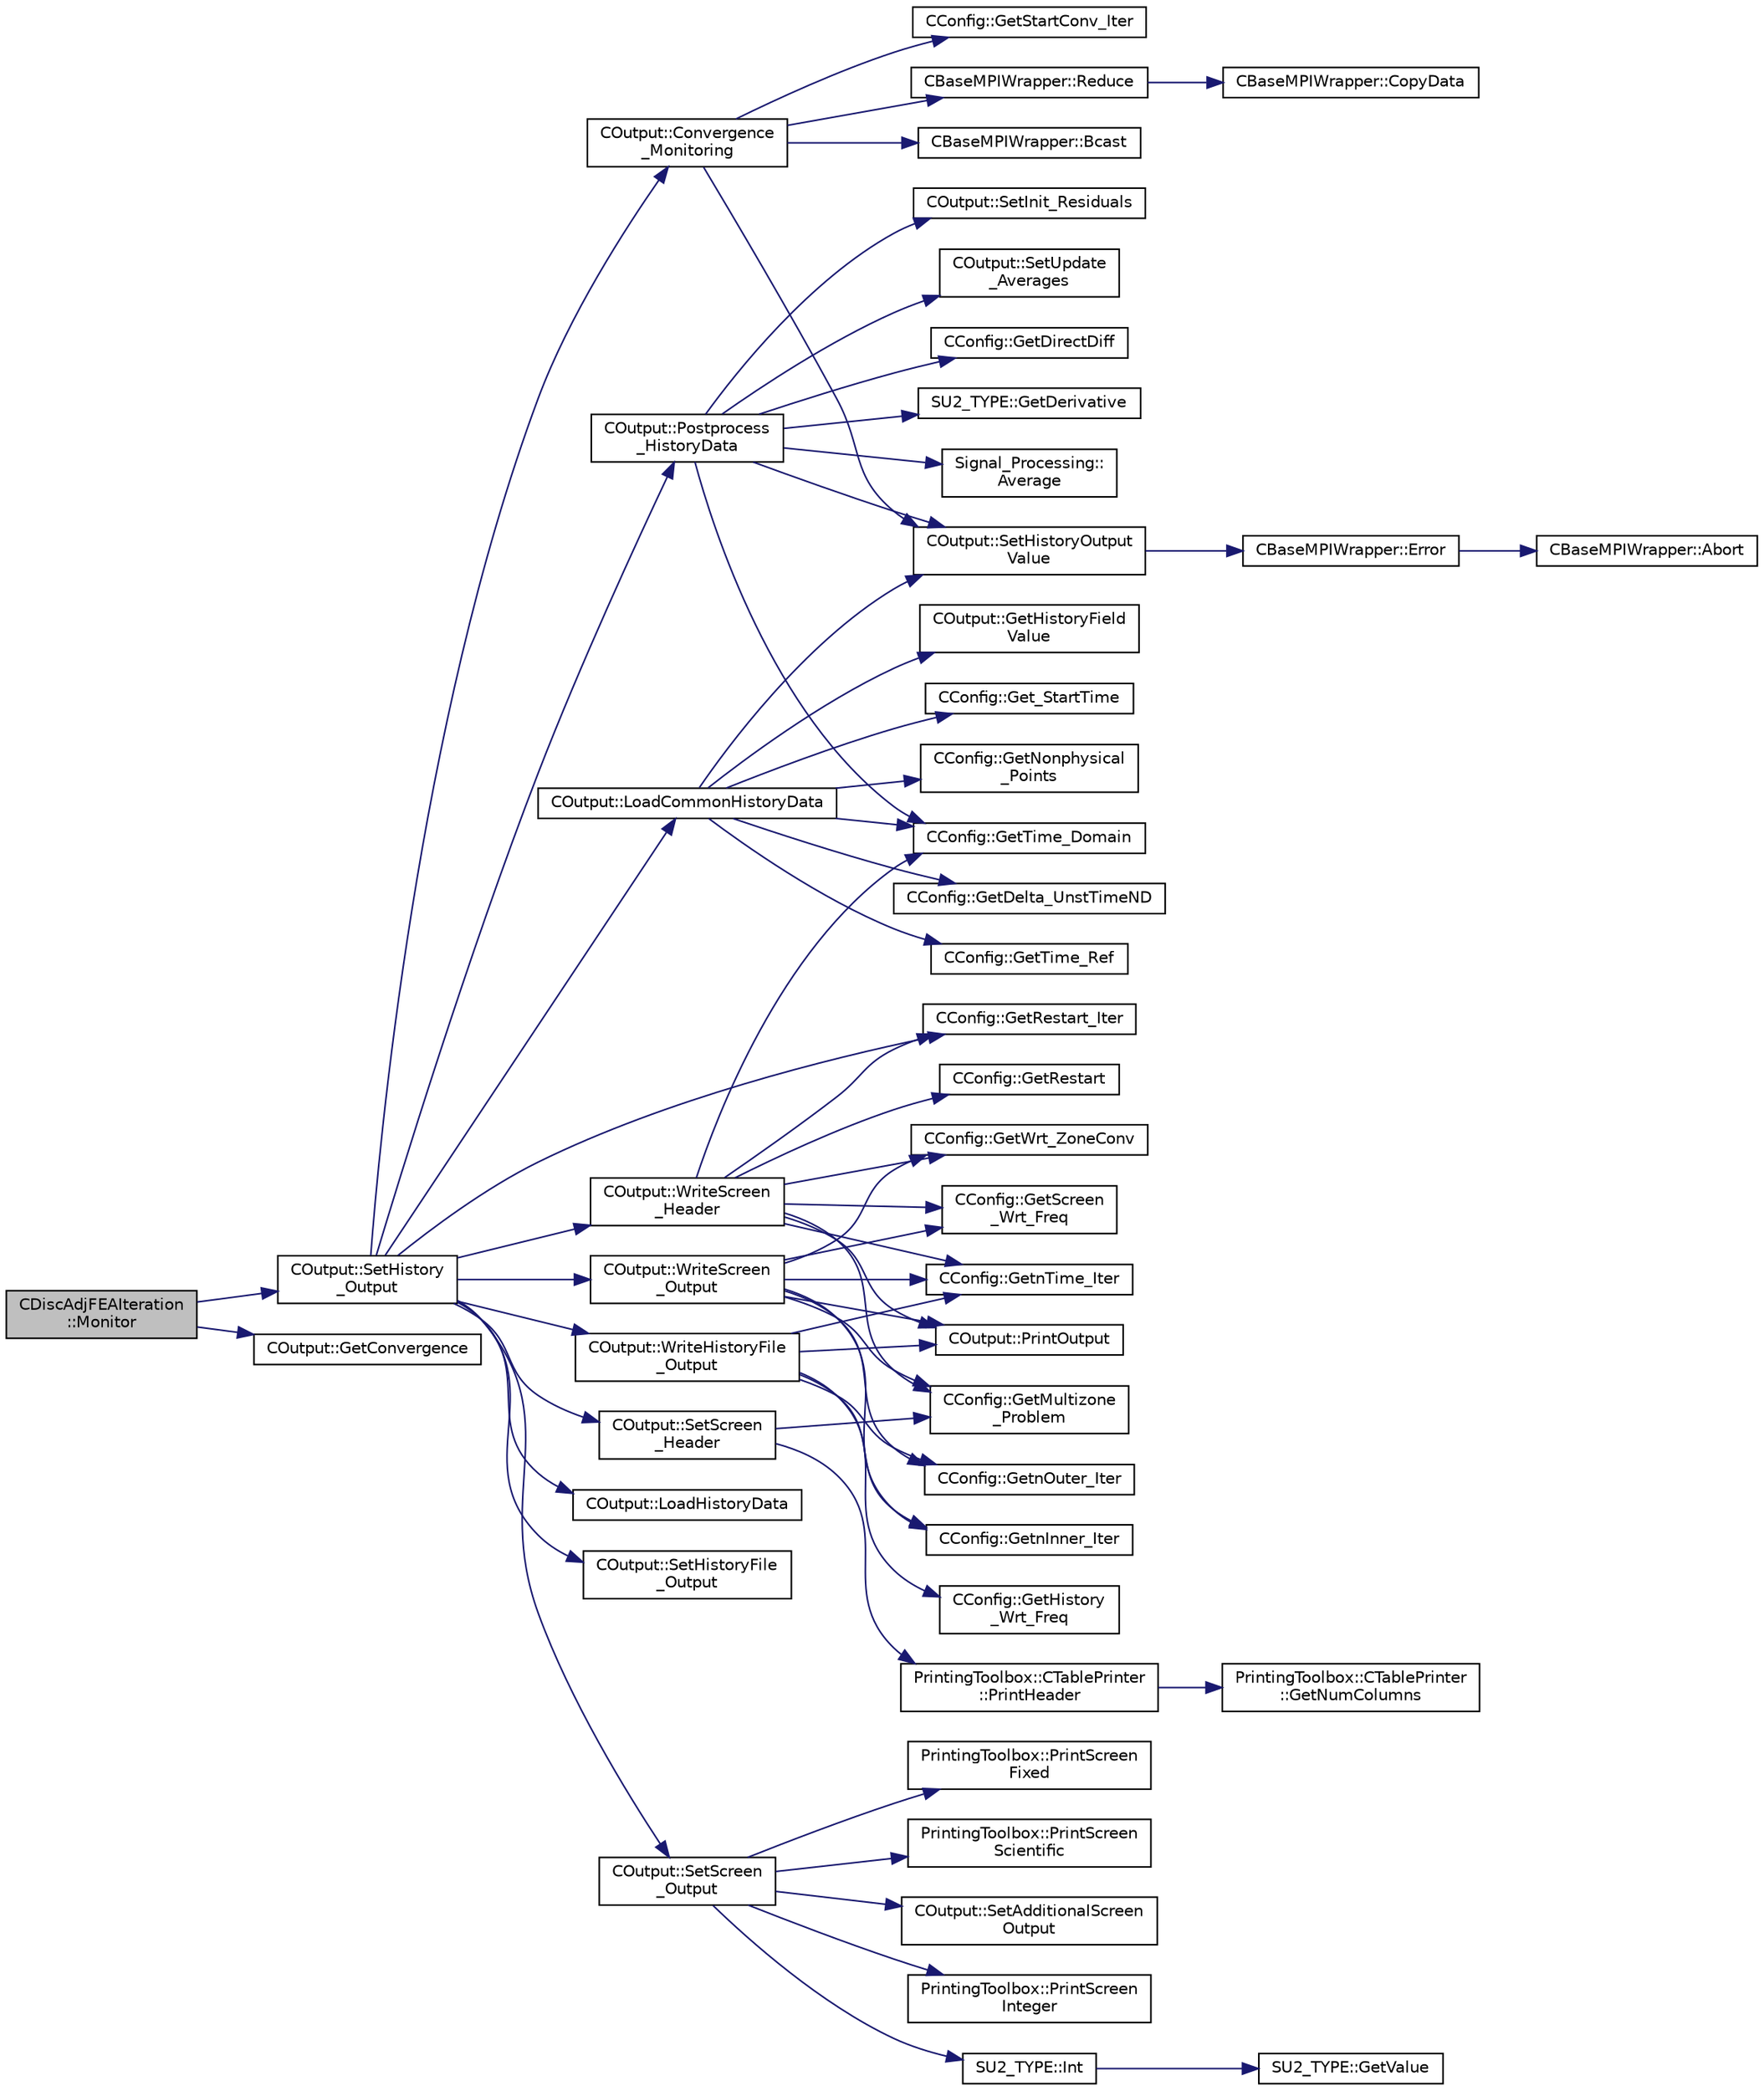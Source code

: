 digraph "CDiscAdjFEAIteration::Monitor"
{
  edge [fontname="Helvetica",fontsize="10",labelfontname="Helvetica",labelfontsize="10"];
  node [fontname="Helvetica",fontsize="10",shape=record];
  rankdir="LR";
  Node35 [label="CDiscAdjFEAIteration\l::Monitor",height=0.2,width=0.4,color="black", fillcolor="grey75", style="filled", fontcolor="black"];
  Node35 -> Node36 [color="midnightblue",fontsize="10",style="solid",fontname="Helvetica"];
  Node36 [label="COutput::SetHistory\l_Output",height=0.2,width=0.4,color="black", fillcolor="white", style="filled",URL="$class_c_output.html#acf84143df1a158647605c980ecae2d7c",tooltip="Collects history data from the solvers, monitors the convergence and writes to screen and history fil..."];
  Node36 -> Node37 [color="midnightblue",fontsize="10",style="solid",fontname="Helvetica"];
  Node37 [label="CConfig::GetRestart_Iter",height=0.2,width=0.4,color="black", fillcolor="white", style="filled",URL="$class_c_config.html#adc13797fe94c17845a382dc34f706cfb",tooltip="Get the restart iteration. "];
  Node36 -> Node38 [color="midnightblue",fontsize="10",style="solid",fontname="Helvetica"];
  Node38 [label="COutput::LoadCommonHistoryData",height=0.2,width=0.4,color="black", fillcolor="white", style="filled",URL="$class_c_output.html#aa767bd68c5606524b19f1957b9bf4ce8",tooltip="Load values of the history fields common for all solvers. "];
  Node38 -> Node39 [color="midnightblue",fontsize="10",style="solid",fontname="Helvetica"];
  Node39 [label="COutput::SetHistoryOutput\lValue",height=0.2,width=0.4,color="black", fillcolor="white", style="filled",URL="$class_c_output.html#a1c1f836992f419544472329a44b8836e",tooltip="Set the value of a history output field. "];
  Node39 -> Node40 [color="midnightblue",fontsize="10",style="solid",fontname="Helvetica"];
  Node40 [label="CBaseMPIWrapper::Error",height=0.2,width=0.4,color="black", fillcolor="white", style="filled",URL="$class_c_base_m_p_i_wrapper.html#a04457c47629bda56704e6a8804833eeb"];
  Node40 -> Node41 [color="midnightblue",fontsize="10",style="solid",fontname="Helvetica"];
  Node41 [label="CBaseMPIWrapper::Abort",height=0.2,width=0.4,color="black", fillcolor="white", style="filled",URL="$class_c_base_m_p_i_wrapper.html#a21ef5681e2acb532d345e9bab173ef07"];
  Node38 -> Node42 [color="midnightblue",fontsize="10",style="solid",fontname="Helvetica"];
  Node42 [label="CConfig::GetTime_Domain",height=0.2,width=0.4,color="black", fillcolor="white", style="filled",URL="$class_c_config.html#a6a11350b3c8d7577318be43cda6f7292",tooltip="Check if the multizone problem is solved for time domain. "];
  Node38 -> Node43 [color="midnightblue",fontsize="10",style="solid",fontname="Helvetica"];
  Node43 [label="CConfig::GetDelta_UnstTimeND",height=0.2,width=0.4,color="black", fillcolor="white", style="filled",URL="$class_c_config.html#a417b45d0da107126e803258901f57920",tooltip="If we are prforming an unsteady simulation, there is only one value of the time step for the complete..."];
  Node38 -> Node44 [color="midnightblue",fontsize="10",style="solid",fontname="Helvetica"];
  Node44 [label="CConfig::GetTime_Ref",height=0.2,width=0.4,color="black", fillcolor="white", style="filled",URL="$class_c_config.html#a08a17689e8bcd7b952b530fcb5a44842",tooltip="Get the value of the reference time for non-dimensionalization. "];
  Node38 -> Node45 [color="midnightblue",fontsize="10",style="solid",fontname="Helvetica"];
  Node45 [label="COutput::GetHistoryField\lValue",height=0.2,width=0.4,color="black", fillcolor="white", style="filled",URL="$class_c_output.html#aee0f98850225dbdba4f30b0d4fc63e77",tooltip="Get the value of particular history output field. "];
  Node38 -> Node46 [color="midnightblue",fontsize="10",style="solid",fontname="Helvetica"];
  Node46 [label="CConfig::Get_StartTime",height=0.2,width=0.4,color="black", fillcolor="white", style="filled",URL="$class_c_config.html#a095703548c09dae5de04721361933289",tooltip="Get the start time to track a phase of the code (preprocessing, compute, output). ..."];
  Node38 -> Node47 [color="midnightblue",fontsize="10",style="solid",fontname="Helvetica"];
  Node47 [label="CConfig::GetNonphysical\l_Points",height=0.2,width=0.4,color="black", fillcolor="white", style="filled",URL="$class_c_config.html#a802f454882362d0e3855c881bfedfa9f",tooltip="Get the current number of non-physical nodes in the solution. "];
  Node36 -> Node48 [color="midnightblue",fontsize="10",style="solid",fontname="Helvetica"];
  Node48 [label="COutput::LoadHistoryData",height=0.2,width=0.4,color="black", fillcolor="white", style="filled",URL="$class_c_output.html#a0e243627ea7e1ef04e68cd9b51d2736b",tooltip="Load the history output field values. "];
  Node36 -> Node49 [color="midnightblue",fontsize="10",style="solid",fontname="Helvetica"];
  Node49 [label="COutput::Convergence\l_Monitoring",height=0.2,width=0.4,color="black", fillcolor="white", style="filled",URL="$class_c_output.html#ad6a512715652bcf82c907b92da4302b8",tooltip="Monitor the convergence of an output field. "];
  Node49 -> Node50 [color="midnightblue",fontsize="10",style="solid",fontname="Helvetica"];
  Node50 [label="CConfig::GetStartConv_Iter",height=0.2,width=0.4,color="black", fillcolor="white", style="filled",URL="$class_c_config.html#a31f05501521eae78c33bf19374b5e0de",tooltip="Get the number of iterations that are not considered in the convergence criteria. ..."];
  Node49 -> Node39 [color="midnightblue",fontsize="10",style="solid",fontname="Helvetica"];
  Node49 -> Node51 [color="midnightblue",fontsize="10",style="solid",fontname="Helvetica"];
  Node51 [label="CBaseMPIWrapper::Reduce",height=0.2,width=0.4,color="black", fillcolor="white", style="filled",URL="$class_c_base_m_p_i_wrapper.html#a860dfcee07be04be175e06d342e0fc68"];
  Node51 -> Node52 [color="midnightblue",fontsize="10",style="solid",fontname="Helvetica"];
  Node52 [label="CBaseMPIWrapper::CopyData",height=0.2,width=0.4,color="black", fillcolor="white", style="filled",URL="$class_c_base_m_p_i_wrapper.html#a4725cc1dd65b161b483e812a538a5e36"];
  Node49 -> Node53 [color="midnightblue",fontsize="10",style="solid",fontname="Helvetica"];
  Node53 [label="CBaseMPIWrapper::Bcast",height=0.2,width=0.4,color="black", fillcolor="white", style="filled",URL="$class_c_base_m_p_i_wrapper.html#ae816a2f124ea5ae95337418462514df5"];
  Node36 -> Node54 [color="midnightblue",fontsize="10",style="solid",fontname="Helvetica"];
  Node54 [label="COutput::Postprocess\l_HistoryData",height=0.2,width=0.4,color="black", fillcolor="white", style="filled",URL="$class_c_output.html#ab2286efe6e4b78dd0daf13d2f1a6f886",tooltip="Postprocess_HistoryData. "];
  Node54 -> Node55 [color="midnightblue",fontsize="10",style="solid",fontname="Helvetica"];
  Node55 [label="Signal_Processing::\lAverage",height=0.2,width=0.4,color="black", fillcolor="white", style="filled",URL="$namespace_signal___processing.html#aec2994f4f2c021bc2888a3d0b23a6a6c"];
  Node54 -> Node56 [color="midnightblue",fontsize="10",style="solid",fontname="Helvetica"];
  Node56 [label="COutput::SetInit_Residuals",height=0.2,width=0.4,color="black", fillcolor="white", style="filled",URL="$class_c_output.html#a645d669c1ee8eb8a56b92da70d9580af",tooltip="Check whether the base values for relative residuals should be initialized. "];
  Node54 -> Node39 [color="midnightblue",fontsize="10",style="solid",fontname="Helvetica"];
  Node54 -> Node57 [color="midnightblue",fontsize="10",style="solid",fontname="Helvetica"];
  Node57 [label="COutput::SetUpdate\l_Averages",height=0.2,width=0.4,color="black", fillcolor="white", style="filled",URL="$class_c_output.html#a93124da0c600a906813ff48a7c0d86ed",tooltip="Check whether the averaged values should be updated. "];
  Node54 -> Node42 [color="midnightblue",fontsize="10",style="solid",fontname="Helvetica"];
  Node54 -> Node58 [color="midnightblue",fontsize="10",style="solid",fontname="Helvetica"];
  Node58 [label="CConfig::GetDirectDiff",height=0.2,width=0.4,color="black", fillcolor="white", style="filled",URL="$class_c_config.html#a16fdb3ee7c760f2f129778f6162a1fe4",tooltip="Get the direct differentation method. "];
  Node54 -> Node59 [color="midnightblue",fontsize="10",style="solid",fontname="Helvetica"];
  Node59 [label="SU2_TYPE::GetDerivative",height=0.2,width=0.4,color="black", fillcolor="white", style="filled",URL="$namespace_s_u2___t_y_p_e.html#aaf4331164217013b2f05dda28329fcb1",tooltip="Get the derivative value of the datatype (needs to be implemented for each new type). "];
  Node36 -> Node60 [color="midnightblue",fontsize="10",style="solid",fontname="Helvetica"];
  Node60 [label="COutput::WriteHistoryFile\l_Output",height=0.2,width=0.4,color="black", fillcolor="white", style="filled",URL="$class_c_output.html#ada04c152de1fb324a8e9f849eee6874c",tooltip="Determines if the history file output. "];
  Node60 -> Node61 [color="midnightblue",fontsize="10",style="solid",fontname="Helvetica"];
  Node61 [label="CConfig::GetHistory\l_Wrt_Freq",height=0.2,width=0.4,color="black", fillcolor="white", style="filled",URL="$class_c_config.html#a6e95e3892463f68063c546d65d8c375c",tooltip="GetHistory_Wrt_Freq_Inner. "];
  Node60 -> Node62 [color="midnightblue",fontsize="10",style="solid",fontname="Helvetica"];
  Node62 [label="COutput::PrintOutput",height=0.2,width=0.4,color="black", fillcolor="white", style="filled",URL="$class_c_output.html#af0c23405e1093223066c9c79ee13985a",tooltip="Check whether we should print output. "];
  Node60 -> Node63 [color="midnightblue",fontsize="10",style="solid",fontname="Helvetica"];
  Node63 [label="CConfig::GetnTime_Iter",height=0.2,width=0.4,color="black", fillcolor="white", style="filled",URL="$class_c_config.html#ace224394bbd9137de2367a6bd1cc9dcd",tooltip="Get the number of time iterations. "];
  Node60 -> Node64 [color="midnightblue",fontsize="10",style="solid",fontname="Helvetica"];
  Node64 [label="CConfig::GetnOuter_Iter",height=0.2,width=0.4,color="black", fillcolor="white", style="filled",URL="$class_c_config.html#ac064f9d284f2fd5d74beaf2f046f82fd",tooltip="Get the number of outer iterations. "];
  Node60 -> Node65 [color="midnightblue",fontsize="10",style="solid",fontname="Helvetica"];
  Node65 [label="CConfig::GetnInner_Iter",height=0.2,width=0.4,color="black", fillcolor="white", style="filled",URL="$class_c_config.html#a448aa905877c21aae95be81e73fbb27c",tooltip="Get the number of inner iterations. "];
  Node36 -> Node66 [color="midnightblue",fontsize="10",style="solid",fontname="Helvetica"];
  Node66 [label="COutput::SetHistoryFile\l_Output",height=0.2,width=0.4,color="black", fillcolor="white", style="filled",URL="$class_c_output.html#a9d18bdc4aed0b3fba134e21f0226ad9f",tooltip="Write the history file output. "];
  Node36 -> Node67 [color="midnightblue",fontsize="10",style="solid",fontname="Helvetica"];
  Node67 [label="COutput::WriteScreen\l_Header",height=0.2,width=0.4,color="black", fillcolor="white", style="filled",URL="$class_c_output.html#a7a41d80c37c65203f4397e24676dd76b",tooltip="Determines if the screen header should be written. "];
  Node67 -> Node68 [color="midnightblue",fontsize="10",style="solid",fontname="Helvetica"];
  Node68 [label="CConfig::GetRestart",height=0.2,width=0.4,color="black", fillcolor="white", style="filled",URL="$class_c_config.html#ae2c8a1c09ca98735256b4ed53642ada5",tooltip="Provides the restart information. "];
  Node67 -> Node42 [color="midnightblue",fontsize="10",style="solid",fontname="Helvetica"];
  Node67 -> Node37 [color="midnightblue",fontsize="10",style="solid",fontname="Helvetica"];
  Node67 -> Node69 [color="midnightblue",fontsize="10",style="solid",fontname="Helvetica"];
  Node69 [label="CConfig::GetScreen\l_Wrt_Freq",height=0.2,width=0.4,color="black", fillcolor="white", style="filled",URL="$class_c_config.html#ade360779f0fcdd59ba60da1a35efe2ec",tooltip="GetScreen_Wrt_Freq_Inner. "];
  Node67 -> Node70 [color="midnightblue",fontsize="10",style="solid",fontname="Helvetica"];
  Node70 [label="CConfig::GetMultizone\l_Problem",height=0.2,width=0.4,color="black", fillcolor="white", style="filled",URL="$class_c_config.html#ad9233b666b21e43c18592925be61cc9b",tooltip="Get whether the simulation we are running is a multizone simulation. "];
  Node67 -> Node71 [color="midnightblue",fontsize="10",style="solid",fontname="Helvetica"];
  Node71 [label="CConfig::GetWrt_ZoneConv",height=0.2,width=0.4,color="black", fillcolor="white", style="filled",URL="$class_c_config.html#a622aa3de73830f881a1320e64676acd5",tooltip="Check if the convergence history of each individual zone is written to screen. "];
  Node67 -> Node62 [color="midnightblue",fontsize="10",style="solid",fontname="Helvetica"];
  Node67 -> Node63 [color="midnightblue",fontsize="10",style="solid",fontname="Helvetica"];
  Node36 -> Node72 [color="midnightblue",fontsize="10",style="solid",fontname="Helvetica"];
  Node72 [label="COutput::SetScreen\l_Header",height=0.2,width=0.4,color="black", fillcolor="white", style="filled",URL="$class_c_output.html#a0e31c8d67a1af8bef40c31c5d9a6b177",tooltip="Write the screen header. "];
  Node72 -> Node70 [color="midnightblue",fontsize="10",style="solid",fontname="Helvetica"];
  Node72 -> Node73 [color="midnightblue",fontsize="10",style="solid",fontname="Helvetica"];
  Node73 [label="PrintingToolbox::CTablePrinter\l::PrintHeader",height=0.2,width=0.4,color="black", fillcolor="white", style="filled",URL="$class_printing_toolbox_1_1_c_table_printer.html#a475fafce69bdc78e973a2546e6e6be76",tooltip="Print the header. "];
  Node73 -> Node74 [color="midnightblue",fontsize="10",style="solid",fontname="Helvetica"];
  Node74 [label="PrintingToolbox::CTablePrinter\l::GetNumColumns",height=0.2,width=0.4,color="black", fillcolor="white", style="filled",URL="$class_printing_toolbox_1_1_c_table_printer.html#ace0a256a0479f734c338ae3648f28ed3",tooltip="Get number of columns of the table. "];
  Node36 -> Node75 [color="midnightblue",fontsize="10",style="solid",fontname="Helvetica"];
  Node75 [label="COutput::WriteScreen\l_Output",height=0.2,width=0.4,color="black", fillcolor="white", style="filled",URL="$class_c_output.html#a2de14e1074b0d1ed1a51b6e50edcca4b",tooltip="Determines if the screen header should be written. "];
  Node75 -> Node69 [color="midnightblue",fontsize="10",style="solid",fontname="Helvetica"];
  Node75 -> Node70 [color="midnightblue",fontsize="10",style="solid",fontname="Helvetica"];
  Node75 -> Node71 [color="midnightblue",fontsize="10",style="solid",fontname="Helvetica"];
  Node75 -> Node62 [color="midnightblue",fontsize="10",style="solid",fontname="Helvetica"];
  Node75 -> Node63 [color="midnightblue",fontsize="10",style="solid",fontname="Helvetica"];
  Node75 -> Node64 [color="midnightblue",fontsize="10",style="solid",fontname="Helvetica"];
  Node75 -> Node65 [color="midnightblue",fontsize="10",style="solid",fontname="Helvetica"];
  Node36 -> Node76 [color="midnightblue",fontsize="10",style="solid",fontname="Helvetica"];
  Node76 [label="COutput::SetScreen\l_Output",height=0.2,width=0.4,color="black", fillcolor="white", style="filled",URL="$class_c_output.html#a5b2ea549825280819dfec283a7926ff4",tooltip="Write the screen output. "];
  Node76 -> Node77 [color="midnightblue",fontsize="10",style="solid",fontname="Helvetica"];
  Node77 [label="PrintingToolbox::PrintScreen\lInteger",height=0.2,width=0.4,color="black", fillcolor="white", style="filled",URL="$namespace_printing_toolbox.html#a32337e97902d706055b5bf4d382b9e62"];
  Node76 -> Node78 [color="midnightblue",fontsize="10",style="solid",fontname="Helvetica"];
  Node78 [label="SU2_TYPE::Int",height=0.2,width=0.4,color="black", fillcolor="white", style="filled",URL="$namespace_s_u2___t_y_p_e.html#a6b48817766d8a6486caa2807a52f6bae",tooltip="Casts the primitive value to int (uses GetValue, already implemented for each type). "];
  Node78 -> Node79 [color="midnightblue",fontsize="10",style="solid",fontname="Helvetica"];
  Node79 [label="SU2_TYPE::GetValue",height=0.2,width=0.4,color="black", fillcolor="white", style="filled",URL="$namespace_s_u2___t_y_p_e.html#a0ed43473f5a450ce028d088427bf10cb",tooltip="Get the (primitive) value of the datatype (needs to be implemented for each new type). "];
  Node76 -> Node80 [color="midnightblue",fontsize="10",style="solid",fontname="Helvetica"];
  Node80 [label="PrintingToolbox::PrintScreen\lFixed",height=0.2,width=0.4,color="black", fillcolor="white", style="filled",URL="$namespace_printing_toolbox.html#ad6390232d3c2a433c5960f8c458013f6"];
  Node76 -> Node81 [color="midnightblue",fontsize="10",style="solid",fontname="Helvetica"];
  Node81 [label="PrintingToolbox::PrintScreen\lScientific",height=0.2,width=0.4,color="black", fillcolor="white", style="filled",URL="$namespace_printing_toolbox.html#ae20b7c52fb2913bed462ed4adfaa8d4d"];
  Node76 -> Node82 [color="midnightblue",fontsize="10",style="solid",fontname="Helvetica"];
  Node82 [label="COutput::SetAdditionalScreen\lOutput",height=0.2,width=0.4,color="black", fillcolor="white", style="filled",URL="$class_c_output.html#a4b6025c1a93d5aec50fc07d4c94beb01",tooltip="Write any additional output defined for the current solver. "];
  Node35 -> Node83 [color="midnightblue",fontsize="10",style="solid",fontname="Helvetica"];
  Node83 [label="COutput::GetConvergence",height=0.2,width=0.4,color="black", fillcolor="white", style="filled",URL="$class_c_output.html#a64ad9a7510dd45325d694f184ec5f6db",tooltip="Get convergence of the problem. "];
}
